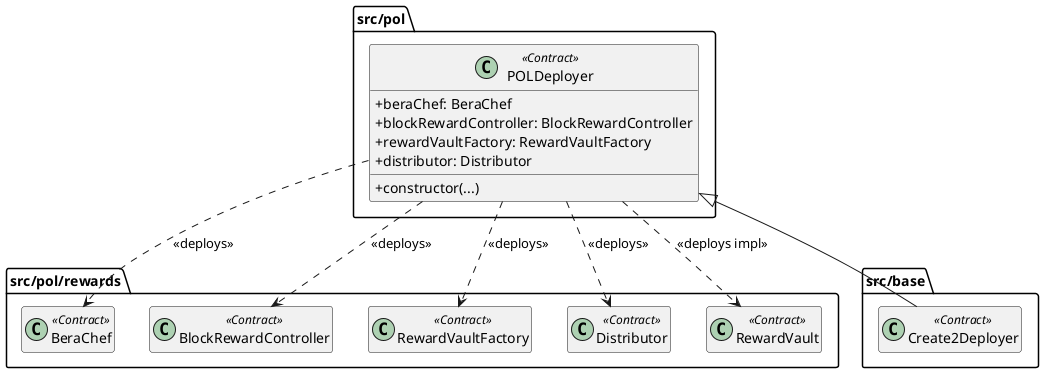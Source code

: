 @startuml POL_Deployment
skinparam classAttributeIconSize 0
hide empty members

package "src/pol" {
    class POLDeployer <<Contract>> {
        + beraChef: BeraChef
        + blockRewardController: BlockRewardController
        + rewardVaultFactory: RewardVaultFactory
        + distributor: Distributor
        + constructor(...)
    }
}

package "src/pol/rewards" {
    class BeraChef <<Contract>>
    class BlockRewardController <<Contract>>
    class RewardVaultFactory <<Contract>>
    class Distributor <<Contract>>
    class RewardVault <<Contract>>
}

package "src/base" {
    class Create2Deployer <<Contract>>
}

' 상속
POLDeployer <|-- Create2Deployer

' 의존성
POLDeployer ..> BeraChef : <<deploys>>
POLDeployer ..> BlockRewardController : <<deploys>>
POLDeployer ..> RewardVaultFactory : <<deploys>>
POLDeployer ..> Distributor : <<deploys>>
POLDeployer ..> RewardVault : <<deploys impl>>

@enduml 